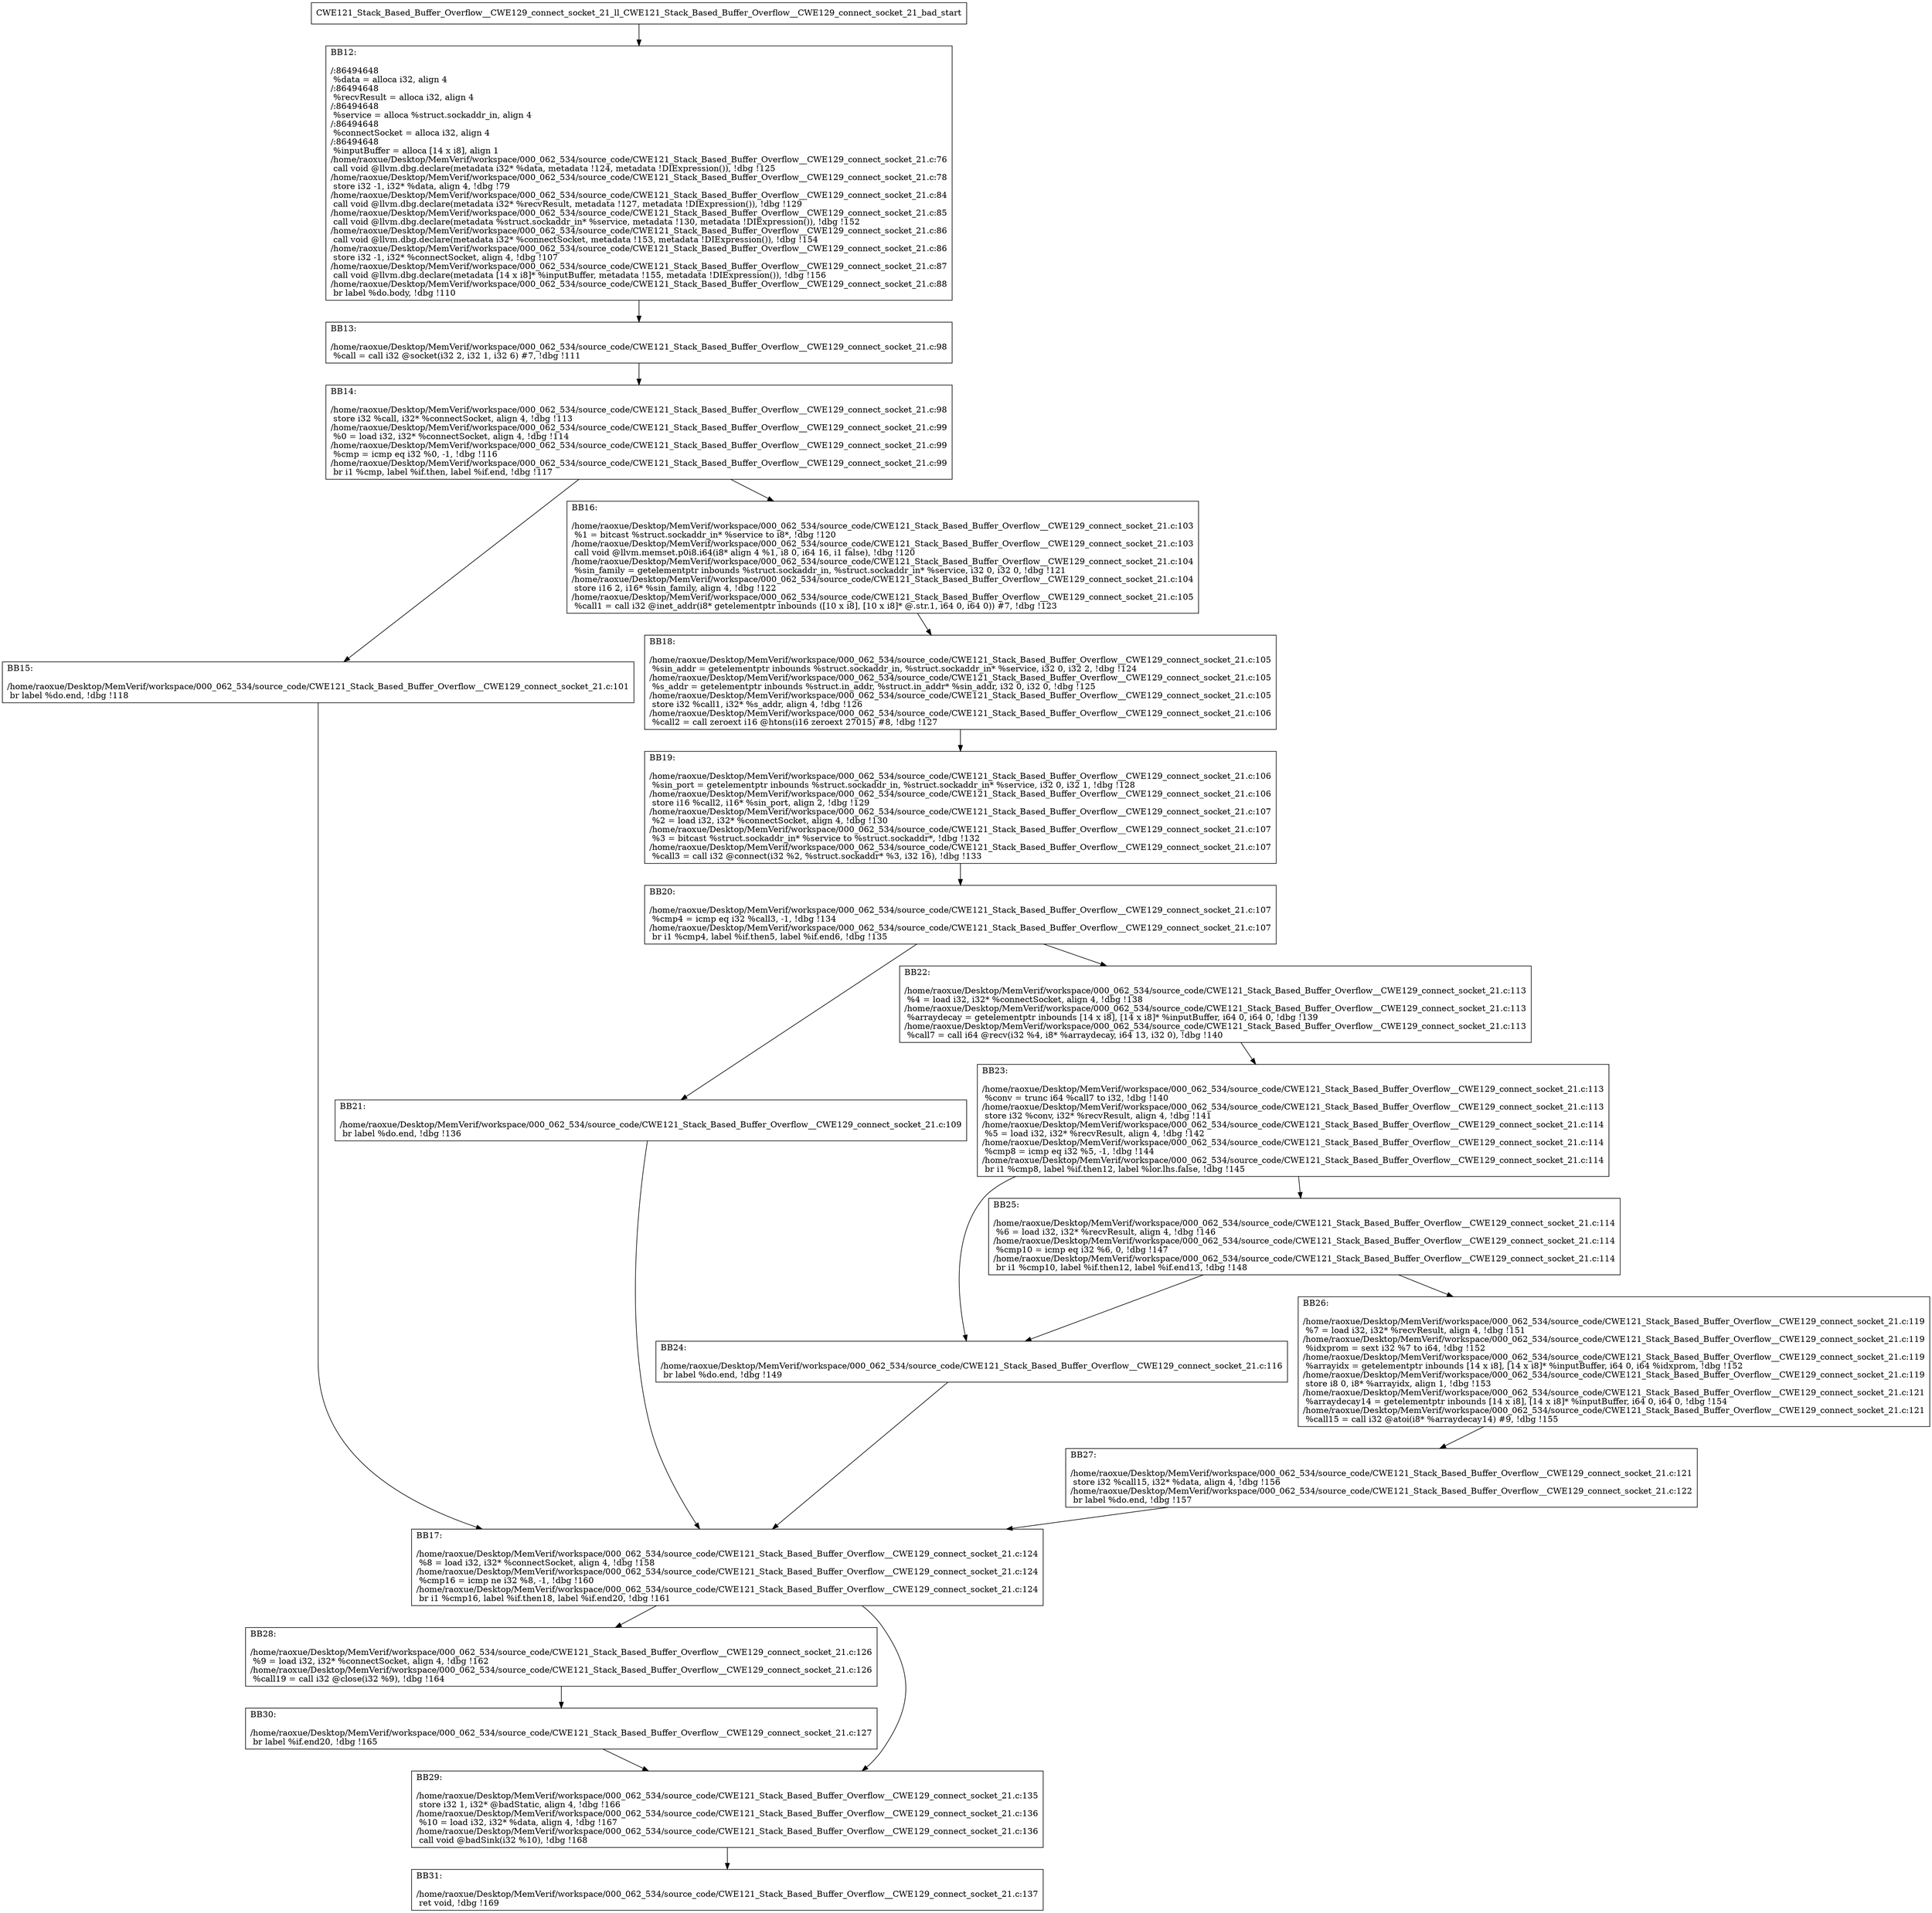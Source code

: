 digraph "CFG for'CWE121_Stack_Based_Buffer_Overflow__CWE129_connect_socket_21_ll_CWE121_Stack_Based_Buffer_Overflow__CWE129_connect_socket_21_bad' function" {
	BBCWE121_Stack_Based_Buffer_Overflow__CWE129_connect_socket_21_ll_CWE121_Stack_Based_Buffer_Overflow__CWE129_connect_socket_21_bad_start[shape=record,label="{CWE121_Stack_Based_Buffer_Overflow__CWE129_connect_socket_21_ll_CWE121_Stack_Based_Buffer_Overflow__CWE129_connect_socket_21_bad_start}"];
	BBCWE121_Stack_Based_Buffer_Overflow__CWE129_connect_socket_21_ll_CWE121_Stack_Based_Buffer_Overflow__CWE129_connect_socket_21_bad_start-> CWE121_Stack_Based_Buffer_Overflow__CWE129_connect_socket_21_ll_CWE121_Stack_Based_Buffer_Overflow__CWE129_connect_socket_21_badBB12;
	CWE121_Stack_Based_Buffer_Overflow__CWE129_connect_socket_21_ll_CWE121_Stack_Based_Buffer_Overflow__CWE129_connect_socket_21_badBB12 [shape=record, label="{BB12:\l\l/:86494648\l
  %data = alloca i32, align 4\l
/:86494648\l
  %recvResult = alloca i32, align 4\l
/:86494648\l
  %service = alloca %struct.sockaddr_in, align 4\l
/:86494648\l
  %connectSocket = alloca i32, align 4\l
/:86494648\l
  %inputBuffer = alloca [14 x i8], align 1\l
/home/raoxue/Desktop/MemVerif/workspace/000_062_534/source_code/CWE121_Stack_Based_Buffer_Overflow__CWE129_connect_socket_21.c:76\l
  call void @llvm.dbg.declare(metadata i32* %data, metadata !124, metadata !DIExpression()), !dbg !125\l
/home/raoxue/Desktop/MemVerif/workspace/000_062_534/source_code/CWE121_Stack_Based_Buffer_Overflow__CWE129_connect_socket_21.c:78\l
  store i32 -1, i32* %data, align 4, !dbg !79\l
/home/raoxue/Desktop/MemVerif/workspace/000_062_534/source_code/CWE121_Stack_Based_Buffer_Overflow__CWE129_connect_socket_21.c:84\l
  call void @llvm.dbg.declare(metadata i32* %recvResult, metadata !127, metadata !DIExpression()), !dbg !129\l
/home/raoxue/Desktop/MemVerif/workspace/000_062_534/source_code/CWE121_Stack_Based_Buffer_Overflow__CWE129_connect_socket_21.c:85\l
  call void @llvm.dbg.declare(metadata %struct.sockaddr_in* %service, metadata !130, metadata !DIExpression()), !dbg !152\l
/home/raoxue/Desktop/MemVerif/workspace/000_062_534/source_code/CWE121_Stack_Based_Buffer_Overflow__CWE129_connect_socket_21.c:86\l
  call void @llvm.dbg.declare(metadata i32* %connectSocket, metadata !153, metadata !DIExpression()), !dbg !154\l
/home/raoxue/Desktop/MemVerif/workspace/000_062_534/source_code/CWE121_Stack_Based_Buffer_Overflow__CWE129_connect_socket_21.c:86\l
  store i32 -1, i32* %connectSocket, align 4, !dbg !107\l
/home/raoxue/Desktop/MemVerif/workspace/000_062_534/source_code/CWE121_Stack_Based_Buffer_Overflow__CWE129_connect_socket_21.c:87\l
  call void @llvm.dbg.declare(metadata [14 x i8]* %inputBuffer, metadata !155, metadata !DIExpression()), !dbg !156\l
/home/raoxue/Desktop/MemVerif/workspace/000_062_534/source_code/CWE121_Stack_Based_Buffer_Overflow__CWE129_connect_socket_21.c:88\l
  br label %do.body, !dbg !110\l
}"];
	CWE121_Stack_Based_Buffer_Overflow__CWE129_connect_socket_21_ll_CWE121_Stack_Based_Buffer_Overflow__CWE129_connect_socket_21_badBB12-> CWE121_Stack_Based_Buffer_Overflow__CWE129_connect_socket_21_ll_CWE121_Stack_Based_Buffer_Overflow__CWE129_connect_socket_21_badBB13;
	CWE121_Stack_Based_Buffer_Overflow__CWE129_connect_socket_21_ll_CWE121_Stack_Based_Buffer_Overflow__CWE129_connect_socket_21_badBB13 [shape=record, label="{BB13:\l\l/home/raoxue/Desktop/MemVerif/workspace/000_062_534/source_code/CWE121_Stack_Based_Buffer_Overflow__CWE129_connect_socket_21.c:98\l
  %call = call i32 @socket(i32 2, i32 1, i32 6) #7, !dbg !111\l
}"];
	CWE121_Stack_Based_Buffer_Overflow__CWE129_connect_socket_21_ll_CWE121_Stack_Based_Buffer_Overflow__CWE129_connect_socket_21_badBB13-> CWE121_Stack_Based_Buffer_Overflow__CWE129_connect_socket_21_ll_CWE121_Stack_Based_Buffer_Overflow__CWE129_connect_socket_21_badBB14;
	CWE121_Stack_Based_Buffer_Overflow__CWE129_connect_socket_21_ll_CWE121_Stack_Based_Buffer_Overflow__CWE129_connect_socket_21_badBB14 [shape=record, label="{BB14:\l\l/home/raoxue/Desktop/MemVerif/workspace/000_062_534/source_code/CWE121_Stack_Based_Buffer_Overflow__CWE129_connect_socket_21.c:98\l
  store i32 %call, i32* %connectSocket, align 4, !dbg !113\l
/home/raoxue/Desktop/MemVerif/workspace/000_062_534/source_code/CWE121_Stack_Based_Buffer_Overflow__CWE129_connect_socket_21.c:99\l
  %0 = load i32, i32* %connectSocket, align 4, !dbg !114\l
/home/raoxue/Desktop/MemVerif/workspace/000_062_534/source_code/CWE121_Stack_Based_Buffer_Overflow__CWE129_connect_socket_21.c:99\l
  %cmp = icmp eq i32 %0, -1, !dbg !116\l
/home/raoxue/Desktop/MemVerif/workspace/000_062_534/source_code/CWE121_Stack_Based_Buffer_Overflow__CWE129_connect_socket_21.c:99\l
  br i1 %cmp, label %if.then, label %if.end, !dbg !117\l
}"];
	CWE121_Stack_Based_Buffer_Overflow__CWE129_connect_socket_21_ll_CWE121_Stack_Based_Buffer_Overflow__CWE129_connect_socket_21_badBB14-> CWE121_Stack_Based_Buffer_Overflow__CWE129_connect_socket_21_ll_CWE121_Stack_Based_Buffer_Overflow__CWE129_connect_socket_21_badBB15;
	CWE121_Stack_Based_Buffer_Overflow__CWE129_connect_socket_21_ll_CWE121_Stack_Based_Buffer_Overflow__CWE129_connect_socket_21_badBB14-> CWE121_Stack_Based_Buffer_Overflow__CWE129_connect_socket_21_ll_CWE121_Stack_Based_Buffer_Overflow__CWE129_connect_socket_21_badBB16;
	CWE121_Stack_Based_Buffer_Overflow__CWE129_connect_socket_21_ll_CWE121_Stack_Based_Buffer_Overflow__CWE129_connect_socket_21_badBB15 [shape=record, label="{BB15:\l\l/home/raoxue/Desktop/MemVerif/workspace/000_062_534/source_code/CWE121_Stack_Based_Buffer_Overflow__CWE129_connect_socket_21.c:101\l
  br label %do.end, !dbg !118\l
}"];
	CWE121_Stack_Based_Buffer_Overflow__CWE129_connect_socket_21_ll_CWE121_Stack_Based_Buffer_Overflow__CWE129_connect_socket_21_badBB15-> CWE121_Stack_Based_Buffer_Overflow__CWE129_connect_socket_21_ll_CWE121_Stack_Based_Buffer_Overflow__CWE129_connect_socket_21_badBB17;
	CWE121_Stack_Based_Buffer_Overflow__CWE129_connect_socket_21_ll_CWE121_Stack_Based_Buffer_Overflow__CWE129_connect_socket_21_badBB16 [shape=record, label="{BB16:\l\l/home/raoxue/Desktop/MemVerif/workspace/000_062_534/source_code/CWE121_Stack_Based_Buffer_Overflow__CWE129_connect_socket_21.c:103\l
  %1 = bitcast %struct.sockaddr_in* %service to i8*, !dbg !120\l
/home/raoxue/Desktop/MemVerif/workspace/000_062_534/source_code/CWE121_Stack_Based_Buffer_Overflow__CWE129_connect_socket_21.c:103\l
  call void @llvm.memset.p0i8.i64(i8* align 4 %1, i8 0, i64 16, i1 false), !dbg !120\l
/home/raoxue/Desktop/MemVerif/workspace/000_062_534/source_code/CWE121_Stack_Based_Buffer_Overflow__CWE129_connect_socket_21.c:104\l
  %sin_family = getelementptr inbounds %struct.sockaddr_in, %struct.sockaddr_in* %service, i32 0, i32 0, !dbg !121\l
/home/raoxue/Desktop/MemVerif/workspace/000_062_534/source_code/CWE121_Stack_Based_Buffer_Overflow__CWE129_connect_socket_21.c:104\l
  store i16 2, i16* %sin_family, align 4, !dbg !122\l
/home/raoxue/Desktop/MemVerif/workspace/000_062_534/source_code/CWE121_Stack_Based_Buffer_Overflow__CWE129_connect_socket_21.c:105\l
  %call1 = call i32 @inet_addr(i8* getelementptr inbounds ([10 x i8], [10 x i8]* @.str.1, i64 0, i64 0)) #7, !dbg !123\l
}"];
	CWE121_Stack_Based_Buffer_Overflow__CWE129_connect_socket_21_ll_CWE121_Stack_Based_Buffer_Overflow__CWE129_connect_socket_21_badBB16-> CWE121_Stack_Based_Buffer_Overflow__CWE129_connect_socket_21_ll_CWE121_Stack_Based_Buffer_Overflow__CWE129_connect_socket_21_badBB18;
	CWE121_Stack_Based_Buffer_Overflow__CWE129_connect_socket_21_ll_CWE121_Stack_Based_Buffer_Overflow__CWE129_connect_socket_21_badBB18 [shape=record, label="{BB18:\l\l/home/raoxue/Desktop/MemVerif/workspace/000_062_534/source_code/CWE121_Stack_Based_Buffer_Overflow__CWE129_connect_socket_21.c:105\l
  %sin_addr = getelementptr inbounds %struct.sockaddr_in, %struct.sockaddr_in* %service, i32 0, i32 2, !dbg !124\l
/home/raoxue/Desktop/MemVerif/workspace/000_062_534/source_code/CWE121_Stack_Based_Buffer_Overflow__CWE129_connect_socket_21.c:105\l
  %s_addr = getelementptr inbounds %struct.in_addr, %struct.in_addr* %sin_addr, i32 0, i32 0, !dbg !125\l
/home/raoxue/Desktop/MemVerif/workspace/000_062_534/source_code/CWE121_Stack_Based_Buffer_Overflow__CWE129_connect_socket_21.c:105\l
  store i32 %call1, i32* %s_addr, align 4, !dbg !126\l
/home/raoxue/Desktop/MemVerif/workspace/000_062_534/source_code/CWE121_Stack_Based_Buffer_Overflow__CWE129_connect_socket_21.c:106\l
  %call2 = call zeroext i16 @htons(i16 zeroext 27015) #8, !dbg !127\l
}"];
	CWE121_Stack_Based_Buffer_Overflow__CWE129_connect_socket_21_ll_CWE121_Stack_Based_Buffer_Overflow__CWE129_connect_socket_21_badBB18-> CWE121_Stack_Based_Buffer_Overflow__CWE129_connect_socket_21_ll_CWE121_Stack_Based_Buffer_Overflow__CWE129_connect_socket_21_badBB19;
	CWE121_Stack_Based_Buffer_Overflow__CWE129_connect_socket_21_ll_CWE121_Stack_Based_Buffer_Overflow__CWE129_connect_socket_21_badBB19 [shape=record, label="{BB19:\l\l/home/raoxue/Desktop/MemVerif/workspace/000_062_534/source_code/CWE121_Stack_Based_Buffer_Overflow__CWE129_connect_socket_21.c:106\l
  %sin_port = getelementptr inbounds %struct.sockaddr_in, %struct.sockaddr_in* %service, i32 0, i32 1, !dbg !128\l
/home/raoxue/Desktop/MemVerif/workspace/000_062_534/source_code/CWE121_Stack_Based_Buffer_Overflow__CWE129_connect_socket_21.c:106\l
  store i16 %call2, i16* %sin_port, align 2, !dbg !129\l
/home/raoxue/Desktop/MemVerif/workspace/000_062_534/source_code/CWE121_Stack_Based_Buffer_Overflow__CWE129_connect_socket_21.c:107\l
  %2 = load i32, i32* %connectSocket, align 4, !dbg !130\l
/home/raoxue/Desktop/MemVerif/workspace/000_062_534/source_code/CWE121_Stack_Based_Buffer_Overflow__CWE129_connect_socket_21.c:107\l
  %3 = bitcast %struct.sockaddr_in* %service to %struct.sockaddr*, !dbg !132\l
/home/raoxue/Desktop/MemVerif/workspace/000_062_534/source_code/CWE121_Stack_Based_Buffer_Overflow__CWE129_connect_socket_21.c:107\l
  %call3 = call i32 @connect(i32 %2, %struct.sockaddr* %3, i32 16), !dbg !133\l
}"];
	CWE121_Stack_Based_Buffer_Overflow__CWE129_connect_socket_21_ll_CWE121_Stack_Based_Buffer_Overflow__CWE129_connect_socket_21_badBB19-> CWE121_Stack_Based_Buffer_Overflow__CWE129_connect_socket_21_ll_CWE121_Stack_Based_Buffer_Overflow__CWE129_connect_socket_21_badBB20;
	CWE121_Stack_Based_Buffer_Overflow__CWE129_connect_socket_21_ll_CWE121_Stack_Based_Buffer_Overflow__CWE129_connect_socket_21_badBB20 [shape=record, label="{BB20:\l\l/home/raoxue/Desktop/MemVerif/workspace/000_062_534/source_code/CWE121_Stack_Based_Buffer_Overflow__CWE129_connect_socket_21.c:107\l
  %cmp4 = icmp eq i32 %call3, -1, !dbg !134\l
/home/raoxue/Desktop/MemVerif/workspace/000_062_534/source_code/CWE121_Stack_Based_Buffer_Overflow__CWE129_connect_socket_21.c:107\l
  br i1 %cmp4, label %if.then5, label %if.end6, !dbg !135\l
}"];
	CWE121_Stack_Based_Buffer_Overflow__CWE129_connect_socket_21_ll_CWE121_Stack_Based_Buffer_Overflow__CWE129_connect_socket_21_badBB20-> CWE121_Stack_Based_Buffer_Overflow__CWE129_connect_socket_21_ll_CWE121_Stack_Based_Buffer_Overflow__CWE129_connect_socket_21_badBB21;
	CWE121_Stack_Based_Buffer_Overflow__CWE129_connect_socket_21_ll_CWE121_Stack_Based_Buffer_Overflow__CWE129_connect_socket_21_badBB20-> CWE121_Stack_Based_Buffer_Overflow__CWE129_connect_socket_21_ll_CWE121_Stack_Based_Buffer_Overflow__CWE129_connect_socket_21_badBB22;
	CWE121_Stack_Based_Buffer_Overflow__CWE129_connect_socket_21_ll_CWE121_Stack_Based_Buffer_Overflow__CWE129_connect_socket_21_badBB21 [shape=record, label="{BB21:\l\l/home/raoxue/Desktop/MemVerif/workspace/000_062_534/source_code/CWE121_Stack_Based_Buffer_Overflow__CWE129_connect_socket_21.c:109\l
  br label %do.end, !dbg !136\l
}"];
	CWE121_Stack_Based_Buffer_Overflow__CWE129_connect_socket_21_ll_CWE121_Stack_Based_Buffer_Overflow__CWE129_connect_socket_21_badBB21-> CWE121_Stack_Based_Buffer_Overflow__CWE129_connect_socket_21_ll_CWE121_Stack_Based_Buffer_Overflow__CWE129_connect_socket_21_badBB17;
	CWE121_Stack_Based_Buffer_Overflow__CWE129_connect_socket_21_ll_CWE121_Stack_Based_Buffer_Overflow__CWE129_connect_socket_21_badBB22 [shape=record, label="{BB22:\l\l/home/raoxue/Desktop/MemVerif/workspace/000_062_534/source_code/CWE121_Stack_Based_Buffer_Overflow__CWE129_connect_socket_21.c:113\l
  %4 = load i32, i32* %connectSocket, align 4, !dbg !138\l
/home/raoxue/Desktop/MemVerif/workspace/000_062_534/source_code/CWE121_Stack_Based_Buffer_Overflow__CWE129_connect_socket_21.c:113\l
  %arraydecay = getelementptr inbounds [14 x i8], [14 x i8]* %inputBuffer, i64 0, i64 0, !dbg !139\l
/home/raoxue/Desktop/MemVerif/workspace/000_062_534/source_code/CWE121_Stack_Based_Buffer_Overflow__CWE129_connect_socket_21.c:113\l
  %call7 = call i64 @recv(i32 %4, i8* %arraydecay, i64 13, i32 0), !dbg !140\l
}"];
	CWE121_Stack_Based_Buffer_Overflow__CWE129_connect_socket_21_ll_CWE121_Stack_Based_Buffer_Overflow__CWE129_connect_socket_21_badBB22-> CWE121_Stack_Based_Buffer_Overflow__CWE129_connect_socket_21_ll_CWE121_Stack_Based_Buffer_Overflow__CWE129_connect_socket_21_badBB23;
	CWE121_Stack_Based_Buffer_Overflow__CWE129_connect_socket_21_ll_CWE121_Stack_Based_Buffer_Overflow__CWE129_connect_socket_21_badBB23 [shape=record, label="{BB23:\l\l/home/raoxue/Desktop/MemVerif/workspace/000_062_534/source_code/CWE121_Stack_Based_Buffer_Overflow__CWE129_connect_socket_21.c:113\l
  %conv = trunc i64 %call7 to i32, !dbg !140\l
/home/raoxue/Desktop/MemVerif/workspace/000_062_534/source_code/CWE121_Stack_Based_Buffer_Overflow__CWE129_connect_socket_21.c:113\l
  store i32 %conv, i32* %recvResult, align 4, !dbg !141\l
/home/raoxue/Desktop/MemVerif/workspace/000_062_534/source_code/CWE121_Stack_Based_Buffer_Overflow__CWE129_connect_socket_21.c:114\l
  %5 = load i32, i32* %recvResult, align 4, !dbg !142\l
/home/raoxue/Desktop/MemVerif/workspace/000_062_534/source_code/CWE121_Stack_Based_Buffer_Overflow__CWE129_connect_socket_21.c:114\l
  %cmp8 = icmp eq i32 %5, -1, !dbg !144\l
/home/raoxue/Desktop/MemVerif/workspace/000_062_534/source_code/CWE121_Stack_Based_Buffer_Overflow__CWE129_connect_socket_21.c:114\l
  br i1 %cmp8, label %if.then12, label %lor.lhs.false, !dbg !145\l
}"];
	CWE121_Stack_Based_Buffer_Overflow__CWE129_connect_socket_21_ll_CWE121_Stack_Based_Buffer_Overflow__CWE129_connect_socket_21_badBB23-> CWE121_Stack_Based_Buffer_Overflow__CWE129_connect_socket_21_ll_CWE121_Stack_Based_Buffer_Overflow__CWE129_connect_socket_21_badBB24;
	CWE121_Stack_Based_Buffer_Overflow__CWE129_connect_socket_21_ll_CWE121_Stack_Based_Buffer_Overflow__CWE129_connect_socket_21_badBB23-> CWE121_Stack_Based_Buffer_Overflow__CWE129_connect_socket_21_ll_CWE121_Stack_Based_Buffer_Overflow__CWE129_connect_socket_21_badBB25;
	CWE121_Stack_Based_Buffer_Overflow__CWE129_connect_socket_21_ll_CWE121_Stack_Based_Buffer_Overflow__CWE129_connect_socket_21_badBB25 [shape=record, label="{BB25:\l\l/home/raoxue/Desktop/MemVerif/workspace/000_062_534/source_code/CWE121_Stack_Based_Buffer_Overflow__CWE129_connect_socket_21.c:114\l
  %6 = load i32, i32* %recvResult, align 4, !dbg !146\l
/home/raoxue/Desktop/MemVerif/workspace/000_062_534/source_code/CWE121_Stack_Based_Buffer_Overflow__CWE129_connect_socket_21.c:114\l
  %cmp10 = icmp eq i32 %6, 0, !dbg !147\l
/home/raoxue/Desktop/MemVerif/workspace/000_062_534/source_code/CWE121_Stack_Based_Buffer_Overflow__CWE129_connect_socket_21.c:114\l
  br i1 %cmp10, label %if.then12, label %if.end13, !dbg !148\l
}"];
	CWE121_Stack_Based_Buffer_Overflow__CWE129_connect_socket_21_ll_CWE121_Stack_Based_Buffer_Overflow__CWE129_connect_socket_21_badBB25-> CWE121_Stack_Based_Buffer_Overflow__CWE129_connect_socket_21_ll_CWE121_Stack_Based_Buffer_Overflow__CWE129_connect_socket_21_badBB24;
	CWE121_Stack_Based_Buffer_Overflow__CWE129_connect_socket_21_ll_CWE121_Stack_Based_Buffer_Overflow__CWE129_connect_socket_21_badBB25-> CWE121_Stack_Based_Buffer_Overflow__CWE129_connect_socket_21_ll_CWE121_Stack_Based_Buffer_Overflow__CWE129_connect_socket_21_badBB26;
	CWE121_Stack_Based_Buffer_Overflow__CWE129_connect_socket_21_ll_CWE121_Stack_Based_Buffer_Overflow__CWE129_connect_socket_21_badBB24 [shape=record, label="{BB24:\l\l/home/raoxue/Desktop/MemVerif/workspace/000_062_534/source_code/CWE121_Stack_Based_Buffer_Overflow__CWE129_connect_socket_21.c:116\l
  br label %do.end, !dbg !149\l
}"];
	CWE121_Stack_Based_Buffer_Overflow__CWE129_connect_socket_21_ll_CWE121_Stack_Based_Buffer_Overflow__CWE129_connect_socket_21_badBB24-> CWE121_Stack_Based_Buffer_Overflow__CWE129_connect_socket_21_ll_CWE121_Stack_Based_Buffer_Overflow__CWE129_connect_socket_21_badBB17;
	CWE121_Stack_Based_Buffer_Overflow__CWE129_connect_socket_21_ll_CWE121_Stack_Based_Buffer_Overflow__CWE129_connect_socket_21_badBB26 [shape=record, label="{BB26:\l\l/home/raoxue/Desktop/MemVerif/workspace/000_062_534/source_code/CWE121_Stack_Based_Buffer_Overflow__CWE129_connect_socket_21.c:119\l
  %7 = load i32, i32* %recvResult, align 4, !dbg !151\l
/home/raoxue/Desktop/MemVerif/workspace/000_062_534/source_code/CWE121_Stack_Based_Buffer_Overflow__CWE129_connect_socket_21.c:119\l
  %idxprom = sext i32 %7 to i64, !dbg !152\l
/home/raoxue/Desktop/MemVerif/workspace/000_062_534/source_code/CWE121_Stack_Based_Buffer_Overflow__CWE129_connect_socket_21.c:119\l
  %arrayidx = getelementptr inbounds [14 x i8], [14 x i8]* %inputBuffer, i64 0, i64 %idxprom, !dbg !152\l
/home/raoxue/Desktop/MemVerif/workspace/000_062_534/source_code/CWE121_Stack_Based_Buffer_Overflow__CWE129_connect_socket_21.c:119\l
  store i8 0, i8* %arrayidx, align 1, !dbg !153\l
/home/raoxue/Desktop/MemVerif/workspace/000_062_534/source_code/CWE121_Stack_Based_Buffer_Overflow__CWE129_connect_socket_21.c:121\l
  %arraydecay14 = getelementptr inbounds [14 x i8], [14 x i8]* %inputBuffer, i64 0, i64 0, !dbg !154\l
/home/raoxue/Desktop/MemVerif/workspace/000_062_534/source_code/CWE121_Stack_Based_Buffer_Overflow__CWE129_connect_socket_21.c:121\l
  %call15 = call i32 @atoi(i8* %arraydecay14) #9, !dbg !155\l
}"];
	CWE121_Stack_Based_Buffer_Overflow__CWE129_connect_socket_21_ll_CWE121_Stack_Based_Buffer_Overflow__CWE129_connect_socket_21_badBB26-> CWE121_Stack_Based_Buffer_Overflow__CWE129_connect_socket_21_ll_CWE121_Stack_Based_Buffer_Overflow__CWE129_connect_socket_21_badBB27;
	CWE121_Stack_Based_Buffer_Overflow__CWE129_connect_socket_21_ll_CWE121_Stack_Based_Buffer_Overflow__CWE129_connect_socket_21_badBB27 [shape=record, label="{BB27:\l\l/home/raoxue/Desktop/MemVerif/workspace/000_062_534/source_code/CWE121_Stack_Based_Buffer_Overflow__CWE129_connect_socket_21.c:121\l
  store i32 %call15, i32* %data, align 4, !dbg !156\l
/home/raoxue/Desktop/MemVerif/workspace/000_062_534/source_code/CWE121_Stack_Based_Buffer_Overflow__CWE129_connect_socket_21.c:122\l
  br label %do.end, !dbg !157\l
}"];
	CWE121_Stack_Based_Buffer_Overflow__CWE129_connect_socket_21_ll_CWE121_Stack_Based_Buffer_Overflow__CWE129_connect_socket_21_badBB27-> CWE121_Stack_Based_Buffer_Overflow__CWE129_connect_socket_21_ll_CWE121_Stack_Based_Buffer_Overflow__CWE129_connect_socket_21_badBB17;
	CWE121_Stack_Based_Buffer_Overflow__CWE129_connect_socket_21_ll_CWE121_Stack_Based_Buffer_Overflow__CWE129_connect_socket_21_badBB17 [shape=record, label="{BB17:\l\l/home/raoxue/Desktop/MemVerif/workspace/000_062_534/source_code/CWE121_Stack_Based_Buffer_Overflow__CWE129_connect_socket_21.c:124\l
  %8 = load i32, i32* %connectSocket, align 4, !dbg !158\l
/home/raoxue/Desktop/MemVerif/workspace/000_062_534/source_code/CWE121_Stack_Based_Buffer_Overflow__CWE129_connect_socket_21.c:124\l
  %cmp16 = icmp ne i32 %8, -1, !dbg !160\l
/home/raoxue/Desktop/MemVerif/workspace/000_062_534/source_code/CWE121_Stack_Based_Buffer_Overflow__CWE129_connect_socket_21.c:124\l
  br i1 %cmp16, label %if.then18, label %if.end20, !dbg !161\l
}"];
	CWE121_Stack_Based_Buffer_Overflow__CWE129_connect_socket_21_ll_CWE121_Stack_Based_Buffer_Overflow__CWE129_connect_socket_21_badBB17-> CWE121_Stack_Based_Buffer_Overflow__CWE129_connect_socket_21_ll_CWE121_Stack_Based_Buffer_Overflow__CWE129_connect_socket_21_badBB28;
	CWE121_Stack_Based_Buffer_Overflow__CWE129_connect_socket_21_ll_CWE121_Stack_Based_Buffer_Overflow__CWE129_connect_socket_21_badBB17-> CWE121_Stack_Based_Buffer_Overflow__CWE129_connect_socket_21_ll_CWE121_Stack_Based_Buffer_Overflow__CWE129_connect_socket_21_badBB29;
	CWE121_Stack_Based_Buffer_Overflow__CWE129_connect_socket_21_ll_CWE121_Stack_Based_Buffer_Overflow__CWE129_connect_socket_21_badBB28 [shape=record, label="{BB28:\l\l/home/raoxue/Desktop/MemVerif/workspace/000_062_534/source_code/CWE121_Stack_Based_Buffer_Overflow__CWE129_connect_socket_21.c:126\l
  %9 = load i32, i32* %connectSocket, align 4, !dbg !162\l
/home/raoxue/Desktop/MemVerif/workspace/000_062_534/source_code/CWE121_Stack_Based_Buffer_Overflow__CWE129_connect_socket_21.c:126\l
  %call19 = call i32 @close(i32 %9), !dbg !164\l
}"];
	CWE121_Stack_Based_Buffer_Overflow__CWE129_connect_socket_21_ll_CWE121_Stack_Based_Buffer_Overflow__CWE129_connect_socket_21_badBB28-> CWE121_Stack_Based_Buffer_Overflow__CWE129_connect_socket_21_ll_CWE121_Stack_Based_Buffer_Overflow__CWE129_connect_socket_21_badBB30;
	CWE121_Stack_Based_Buffer_Overflow__CWE129_connect_socket_21_ll_CWE121_Stack_Based_Buffer_Overflow__CWE129_connect_socket_21_badBB30 [shape=record, label="{BB30:\l\l/home/raoxue/Desktop/MemVerif/workspace/000_062_534/source_code/CWE121_Stack_Based_Buffer_Overflow__CWE129_connect_socket_21.c:127\l
  br label %if.end20, !dbg !165\l
}"];
	CWE121_Stack_Based_Buffer_Overflow__CWE129_connect_socket_21_ll_CWE121_Stack_Based_Buffer_Overflow__CWE129_connect_socket_21_badBB30-> CWE121_Stack_Based_Buffer_Overflow__CWE129_connect_socket_21_ll_CWE121_Stack_Based_Buffer_Overflow__CWE129_connect_socket_21_badBB29;
	CWE121_Stack_Based_Buffer_Overflow__CWE129_connect_socket_21_ll_CWE121_Stack_Based_Buffer_Overflow__CWE129_connect_socket_21_badBB29 [shape=record, label="{BB29:\l\l/home/raoxue/Desktop/MemVerif/workspace/000_062_534/source_code/CWE121_Stack_Based_Buffer_Overflow__CWE129_connect_socket_21.c:135\l
  store i32 1, i32* @badStatic, align 4, !dbg !166\l
/home/raoxue/Desktop/MemVerif/workspace/000_062_534/source_code/CWE121_Stack_Based_Buffer_Overflow__CWE129_connect_socket_21.c:136\l
  %10 = load i32, i32* %data, align 4, !dbg !167\l
/home/raoxue/Desktop/MemVerif/workspace/000_062_534/source_code/CWE121_Stack_Based_Buffer_Overflow__CWE129_connect_socket_21.c:136\l
  call void @badSink(i32 %10), !dbg !168\l
}"];
	CWE121_Stack_Based_Buffer_Overflow__CWE129_connect_socket_21_ll_CWE121_Stack_Based_Buffer_Overflow__CWE129_connect_socket_21_badBB29-> CWE121_Stack_Based_Buffer_Overflow__CWE129_connect_socket_21_ll_CWE121_Stack_Based_Buffer_Overflow__CWE129_connect_socket_21_badBB31;
	CWE121_Stack_Based_Buffer_Overflow__CWE129_connect_socket_21_ll_CWE121_Stack_Based_Buffer_Overflow__CWE129_connect_socket_21_badBB31 [shape=record, label="{BB31:\l\l/home/raoxue/Desktop/MemVerif/workspace/000_062_534/source_code/CWE121_Stack_Based_Buffer_Overflow__CWE129_connect_socket_21.c:137\l
  ret void, !dbg !169\l
}"];
}
